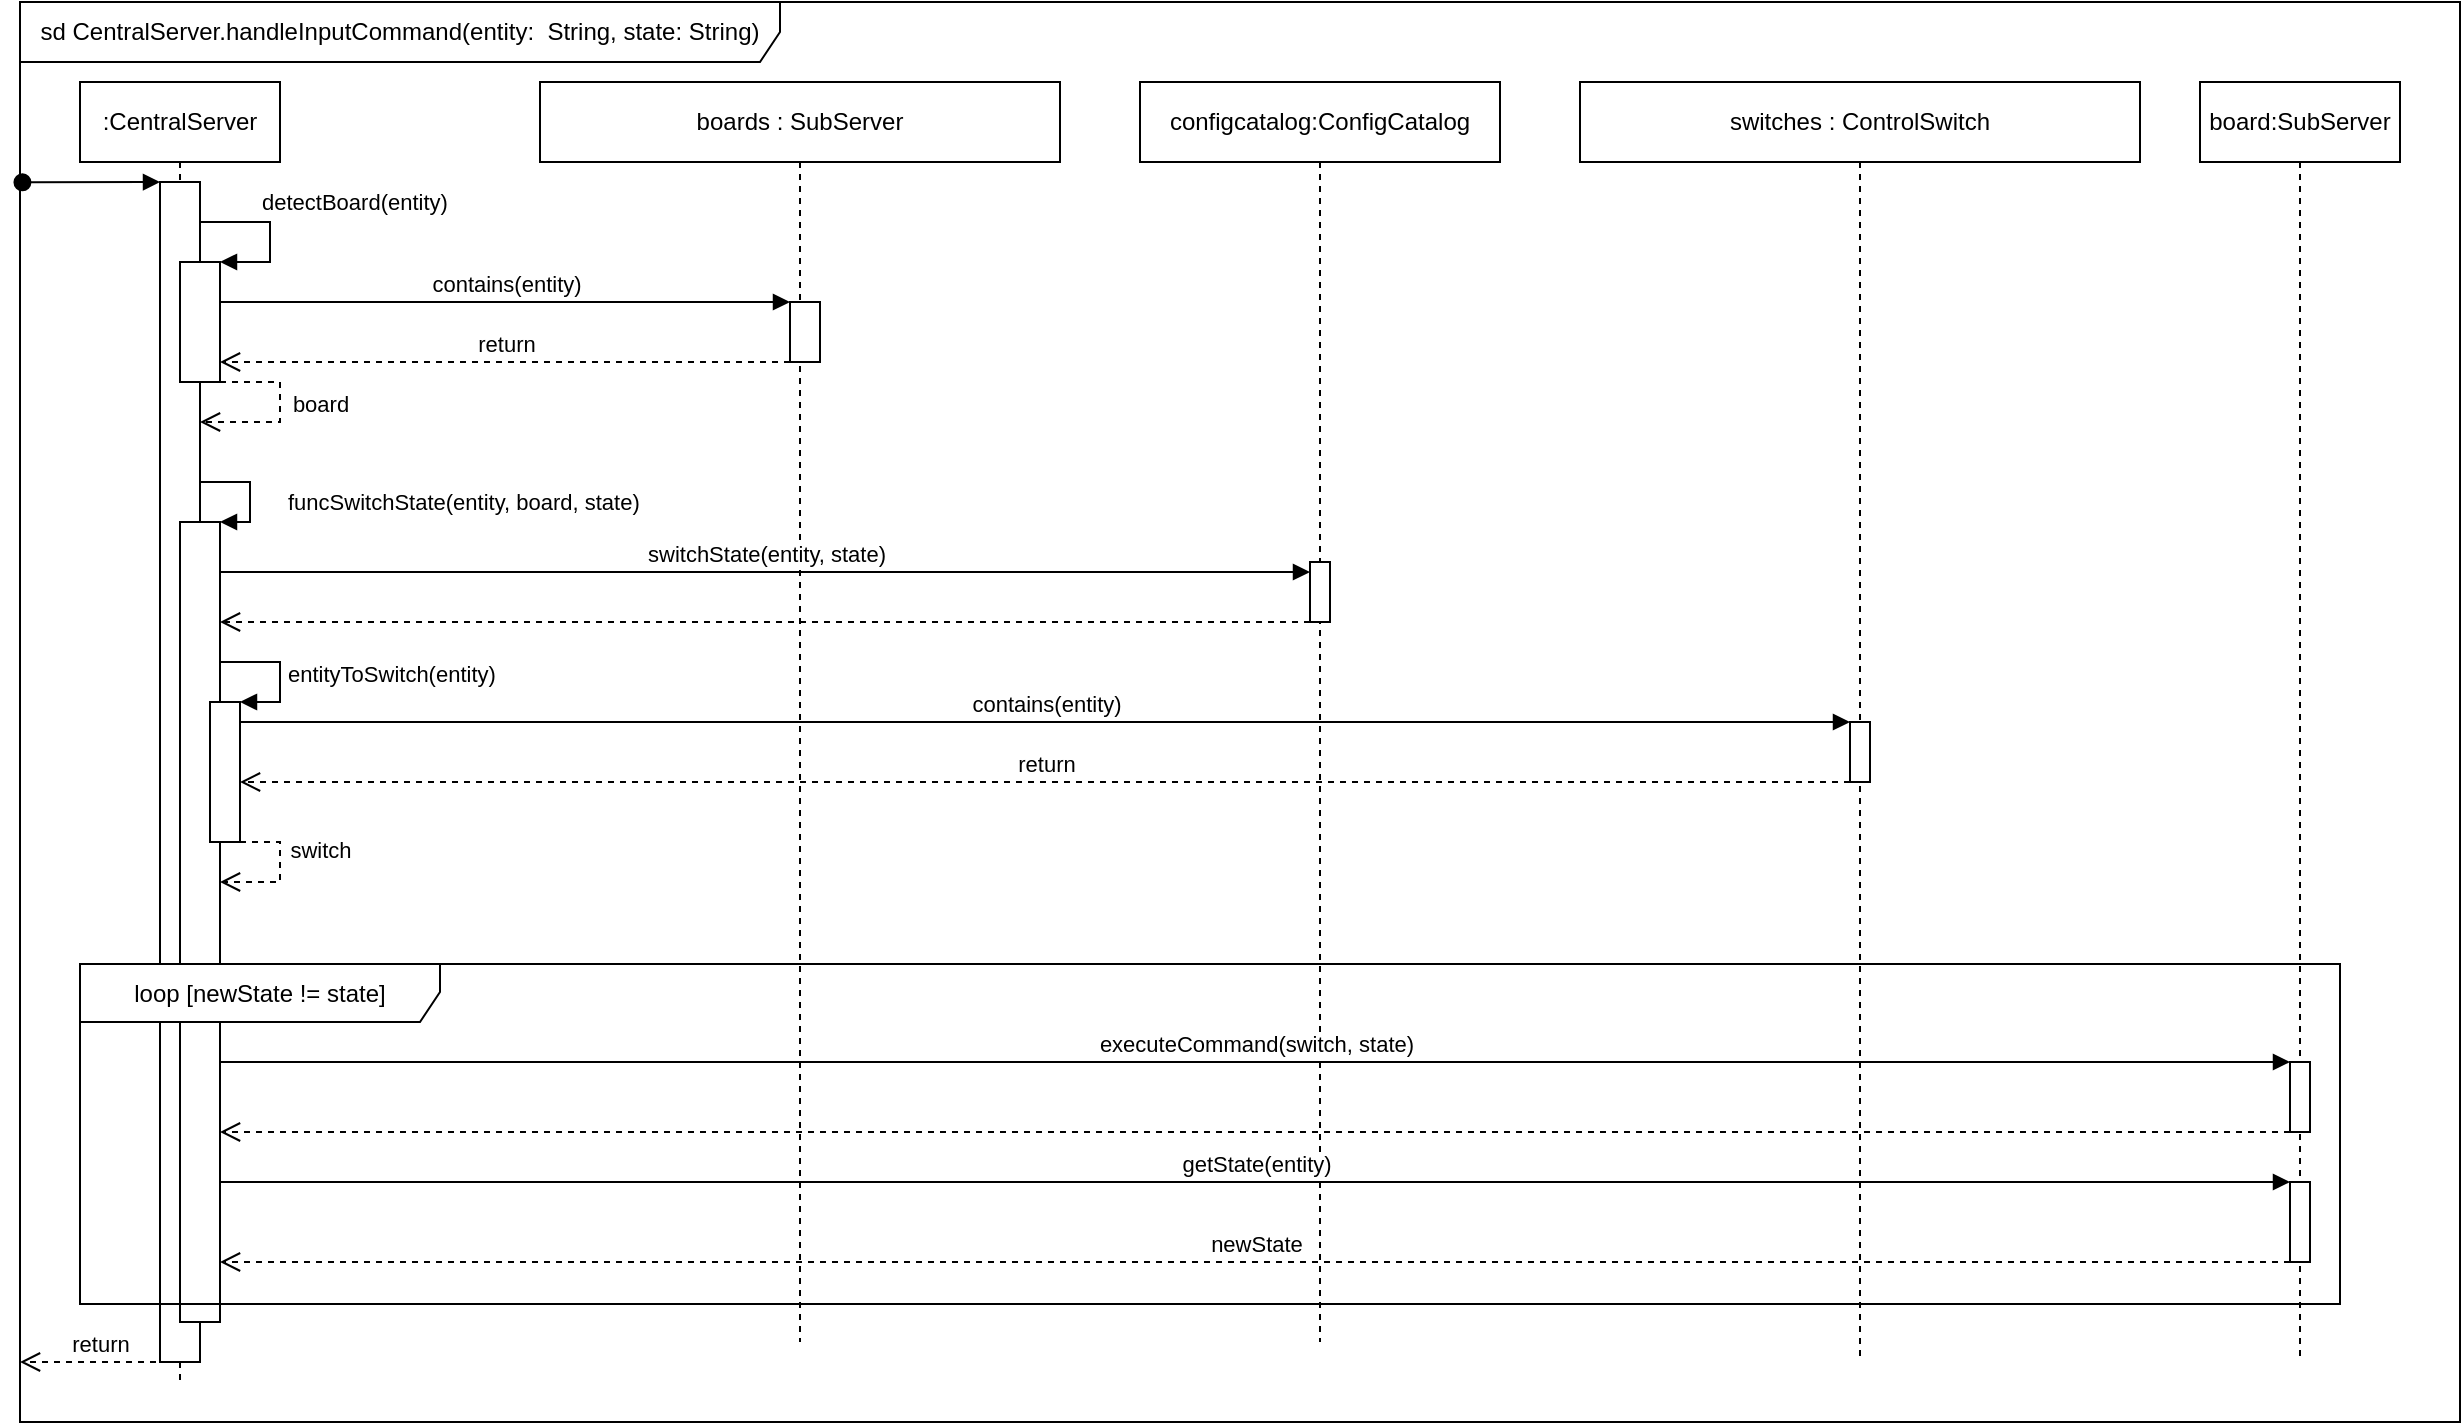 <mxfile version="22.0.6" type="github">
  <diagram name="Страница — 1" id="7XJXOi6I81zIxPAY55vA">
    <mxGraphModel dx="1827" dy="1619" grid="1" gridSize="10" guides="1" tooltips="1" connect="1" arrows="1" fold="1" page="1" pageScale="1" pageWidth="827" pageHeight="1169" math="0" shadow="0">
      <root>
        <mxCell id="0" />
        <mxCell id="1" parent="0" />
        <mxCell id="f9nnDBReMJu9jYWD7Z0J-1" value=":CentralServer" style="shape=umlLifeline;perimeter=lifelinePerimeter;whiteSpace=wrap;html=1;container=1;dropTarget=0;collapsible=0;recursiveResize=0;outlineConnect=0;portConstraint=eastwest;newEdgeStyle={&quot;curved&quot;:0,&quot;rounded&quot;:0};" parent="1" vertex="1">
          <mxGeometry x="-70" y="-1110" width="100" height="650" as="geometry" />
        </mxCell>
        <mxCell id="f9nnDBReMJu9jYWD7Z0J-10" value="" style="html=1;points=[[0,0,0,0,5],[0,1,0,0,-5],[1,0,0,0,5],[1,1,0,0,-5]];perimeter=orthogonalPerimeter;outlineConnect=0;targetShapes=umlLifeline;portConstraint=eastwest;newEdgeStyle={&quot;curved&quot;:0,&quot;rounded&quot;:0};" parent="f9nnDBReMJu9jYWD7Z0J-1" vertex="1">
          <mxGeometry x="40" y="50" width="20" height="590" as="geometry" />
        </mxCell>
        <mxCell id="f9nnDBReMJu9jYWD7Z0J-32" value="" style="html=1;points=[[0,0,0,0,5],[0,1,0,0,-5],[1,0,0,0,5],[1,1,0,0,-5]];perimeter=orthogonalPerimeter;outlineConnect=0;targetShapes=umlLifeline;portConstraint=eastwest;newEdgeStyle={&quot;curved&quot;:0,&quot;rounded&quot;:0};" parent="f9nnDBReMJu9jYWD7Z0J-1" vertex="1">
          <mxGeometry x="50" y="90" width="20" height="60" as="geometry" />
        </mxCell>
        <mxCell id="f9nnDBReMJu9jYWD7Z0J-33" value="detectBoard(entity)" style="html=1;align=left;spacingLeft=2;endArrow=block;rounded=0;edgeStyle=orthogonalEdgeStyle;curved=0;rounded=0;" parent="f9nnDBReMJu9jYWD7Z0J-1" source="f9nnDBReMJu9jYWD7Z0J-10" target="f9nnDBReMJu9jYWD7Z0J-32" edge="1">
          <mxGeometry x="-0.333" y="10" relative="1" as="geometry">
            <mxPoint x="65" y="70" as="sourcePoint" />
            <Array as="points">
              <mxPoint x="95" y="70" />
              <mxPoint x="95" y="90" />
            </Array>
            <mxPoint as="offset" />
          </mxGeometry>
        </mxCell>
        <mxCell id="f9nnDBReMJu9jYWD7Z0J-38" value="board" style="html=1;verticalAlign=bottom;endArrow=open;dashed=1;endSize=8;curved=0;rounded=0;" parent="f9nnDBReMJu9jYWD7Z0J-1" target="f9nnDBReMJu9jYWD7Z0J-10" edge="1">
          <mxGeometry x="0.111" y="-20" relative="1" as="geometry">
            <mxPoint x="70" y="150" as="sourcePoint" />
            <mxPoint x="150" y="190" as="targetPoint" />
            <Array as="points">
              <mxPoint x="80" y="150" />
              <mxPoint x="100" y="150" />
              <mxPoint x="100" y="160" />
              <mxPoint x="100" y="170" />
            </Array>
            <mxPoint x="20" y="20" as="offset" />
          </mxGeometry>
        </mxCell>
        <mxCell id="f9nnDBReMJu9jYWD7Z0J-39" value="" style="html=1;points=[[0,0,0,0,5],[0,1,0,0,-5],[1,0,0,0,5],[1,1,0,0,-5]];perimeter=orthogonalPerimeter;outlineConnect=0;targetShapes=umlLifeline;portConstraint=eastwest;newEdgeStyle={&quot;curved&quot;:0,&quot;rounded&quot;:0};" parent="f9nnDBReMJu9jYWD7Z0J-1" vertex="1">
          <mxGeometry x="50" y="220" width="20" height="400" as="geometry" />
        </mxCell>
        <mxCell id="f9nnDBReMJu9jYWD7Z0J-40" value="funcSwitchState(entity, board, state)" style="html=1;align=left;spacingLeft=2;endArrow=block;rounded=0;edgeStyle=orthogonalEdgeStyle;curved=0;rounded=0;" parent="f9nnDBReMJu9jYWD7Z0J-1" source="f9nnDBReMJu9jYWD7Z0J-10" edge="1">
          <mxGeometry x="0.167" y="15" relative="1" as="geometry">
            <mxPoint x="55" y="200" as="sourcePoint" />
            <Array as="points">
              <mxPoint x="85" y="200" />
              <mxPoint x="85" y="220" />
              <mxPoint x="70" y="220" />
            </Array>
            <mxPoint as="offset" />
            <mxPoint x="70" y="220" as="targetPoint" />
          </mxGeometry>
        </mxCell>
        <mxCell id="f9nnDBReMJu9jYWD7Z0J-21" value="" style="html=1;verticalAlign=bottom;startArrow=oval;startFill=1;endArrow=block;startSize=8;curved=0;rounded=0;exitX=0.001;exitY=0.127;exitDx=0;exitDy=0;exitPerimeter=0;" parent="1" source="f9nnDBReMJu9jYWD7Z0J-26" edge="1">
          <mxGeometry width="60" relative="1" as="geometry">
            <mxPoint x="-100" y="-1050" as="sourcePoint" />
            <mxPoint x="-30" y="-1060" as="targetPoint" />
          </mxGeometry>
        </mxCell>
        <mxCell id="f9nnDBReMJu9jYWD7Z0J-26" value="sd CentralServer.handleInputCommand(entity:&amp;nbsp; String, state: String)" style="shape=umlFrame;whiteSpace=wrap;html=1;pointerEvents=0;width=380;height=30;" parent="1" vertex="1">
          <mxGeometry x="-100" y="-1150" width="1220" height="710" as="geometry" />
        </mxCell>
        <mxCell id="f9nnDBReMJu9jYWD7Z0J-28" value="boards : SubServer" style="shape=umlLifeline;perimeter=lifelinePerimeter;whiteSpace=wrap;html=1;container=1;dropTarget=0;collapsible=0;recursiveResize=0;outlineConnect=0;portConstraint=eastwest;newEdgeStyle={&quot;curved&quot;:0,&quot;rounded&quot;:0};" parent="1" vertex="1">
          <mxGeometry x="160" y="-1110" width="260" height="630" as="geometry" />
        </mxCell>
        <mxCell id="f9nnDBReMJu9jYWD7Z0J-34" value="" style="html=1;points=[[0,0,0,0,5],[0,1,0,0,-5],[1,0,0,0,5],[1,1,0,0,-5]];perimeter=orthogonalPerimeter;outlineConnect=0;targetShapes=umlLifeline;portConstraint=eastwest;newEdgeStyle={&quot;curved&quot;:0,&quot;rounded&quot;:0};" parent="f9nnDBReMJu9jYWD7Z0J-28" vertex="1">
          <mxGeometry x="125" y="110" width="15" height="30" as="geometry" />
        </mxCell>
        <mxCell id="f9nnDBReMJu9jYWD7Z0J-36" value="return" style="html=1;verticalAlign=bottom;endArrow=open;dashed=1;endSize=8;curved=0;rounded=0;" parent="1" edge="1">
          <mxGeometry relative="1" as="geometry">
            <mxPoint y="-970" as="targetPoint" />
            <mxPoint x="285" y="-970" as="sourcePoint" />
          </mxGeometry>
        </mxCell>
        <mxCell id="f9nnDBReMJu9jYWD7Z0J-35" value="contains(entity)" style="html=1;verticalAlign=bottom;endArrow=block;curved=0;rounded=0;" parent="1" edge="1">
          <mxGeometry relative="1" as="geometry">
            <mxPoint y="-1000" as="sourcePoint" />
            <mxPoint x="285" y="-1000" as="targetPoint" />
          </mxGeometry>
        </mxCell>
        <mxCell id="f9nnDBReMJu9jYWD7Z0J-41" value="configcatalog:ConfigCatalog" style="shape=umlLifeline;perimeter=lifelinePerimeter;whiteSpace=wrap;html=1;container=1;dropTarget=0;collapsible=0;recursiveResize=0;outlineConnect=0;portConstraint=eastwest;newEdgeStyle={&quot;curved&quot;:0,&quot;rounded&quot;:0};" parent="1" vertex="1">
          <mxGeometry x="460" y="-1110" width="180" height="630" as="geometry" />
        </mxCell>
        <mxCell id="f9nnDBReMJu9jYWD7Z0J-49" value="" style="html=1;points=[[0,0,0,0,5],[0,1,0,0,-5],[1,0,0,0,5],[1,1,0,0,-5]];perimeter=orthogonalPerimeter;outlineConnect=0;targetShapes=umlLifeline;portConstraint=eastwest;newEdgeStyle={&quot;curved&quot;:0,&quot;rounded&quot;:0};" parent="f9nnDBReMJu9jYWD7Z0J-41" vertex="1">
          <mxGeometry x="85" y="240" width="10" height="30" as="geometry" />
        </mxCell>
        <mxCell id="f9nnDBReMJu9jYWD7Z0J-50" value="switchState(entity, state)" style="html=1;verticalAlign=bottom;endArrow=block;curved=0;rounded=0;entryX=0;entryY=0;entryDx=0;entryDy=5;" parent="1" source="f9nnDBReMJu9jYWD7Z0J-39" target="f9nnDBReMJu9jYWD7Z0J-49" edge="1">
          <mxGeometry relative="1" as="geometry">
            <mxPoint x="475" y="-865" as="sourcePoint" />
          </mxGeometry>
        </mxCell>
        <mxCell id="f9nnDBReMJu9jYWD7Z0J-51" value="" style="html=1;verticalAlign=bottom;endArrow=open;dashed=1;endSize=8;curved=0;rounded=0;" parent="1" edge="1">
          <mxGeometry x="0.002" relative="1" as="geometry">
            <mxPoint y="-840" as="targetPoint" />
            <mxPoint as="offset" />
            <mxPoint x="545" y="-840" as="sourcePoint" />
          </mxGeometry>
        </mxCell>
        <mxCell id="f9nnDBReMJu9jYWD7Z0J-52" value="switches : ControlSwitch" style="shape=umlLifeline;perimeter=lifelinePerimeter;whiteSpace=wrap;html=1;container=1;dropTarget=0;collapsible=0;recursiveResize=0;outlineConnect=0;portConstraint=eastwest;newEdgeStyle={&quot;curved&quot;:0,&quot;rounded&quot;:0};" parent="1" vertex="1">
          <mxGeometry x="680" y="-1110" width="280" height="640" as="geometry" />
        </mxCell>
        <mxCell id="f9nnDBReMJu9jYWD7Z0J-54" value="" style="html=1;points=[[0,0,0,0,5],[0,1,0,0,-5],[1,0,0,0,5],[1,1,0,0,-5]];perimeter=orthogonalPerimeter;outlineConnect=0;targetShapes=umlLifeline;portConstraint=eastwest;newEdgeStyle={&quot;curved&quot;:0,&quot;rounded&quot;:0};" parent="f9nnDBReMJu9jYWD7Z0J-52" vertex="1">
          <mxGeometry x="135" y="320" width="10" height="30" as="geometry" />
        </mxCell>
        <mxCell id="f9nnDBReMJu9jYWD7Z0J-55" value="contains(entity)" style="html=1;verticalAlign=bottom;endArrow=block;curved=0;rounded=0;entryX=0;entryY=0;entryDx=0;entryDy=0;entryPerimeter=0;" parent="1" source="f9nnDBReMJu9jYWD7Z0J-57" target="f9nnDBReMJu9jYWD7Z0J-54" edge="1">
          <mxGeometry relative="1" as="geometry">
            <mxPoint x="660" y="-815" as="sourcePoint" />
            <mxPoint x="810" y="-790" as="targetPoint" />
            <Array as="points">
              <mxPoint x="410" y="-790" />
            </Array>
          </mxGeometry>
        </mxCell>
        <mxCell id="f9nnDBReMJu9jYWD7Z0J-56" value="return" style="html=1;verticalAlign=bottom;endArrow=open;dashed=1;endSize=8;curved=0;rounded=0;" parent="1" edge="1">
          <mxGeometry relative="1" as="geometry">
            <mxPoint x="10.0" y="-760.0" as="targetPoint" />
            <mxPoint x="815" y="-760.0" as="sourcePoint" />
          </mxGeometry>
        </mxCell>
        <mxCell id="f9nnDBReMJu9jYWD7Z0J-57" value="" style="html=1;points=[[0,0,0,0,5],[0,1,0,0,-5],[1,0,0,0,5],[1,1,0,0,-5]];perimeter=orthogonalPerimeter;outlineConnect=0;targetShapes=umlLifeline;portConstraint=eastwest;newEdgeStyle={&quot;curved&quot;:0,&quot;rounded&quot;:0};" parent="1" vertex="1">
          <mxGeometry x="-5" y="-800" width="15" height="70" as="geometry" />
        </mxCell>
        <mxCell id="f9nnDBReMJu9jYWD7Z0J-58" value="entityToSwitch(entity)" style="html=1;align=left;spacingLeft=2;endArrow=block;rounded=0;edgeStyle=orthogonalEdgeStyle;curved=0;rounded=0;" parent="1" source="f9nnDBReMJu9jYWD7Z0J-39" target="f9nnDBReMJu9jYWD7Z0J-57" edge="1">
          <mxGeometry x="0.02" relative="1" as="geometry">
            <mxPoint y="-820" as="sourcePoint" />
            <Array as="points">
              <mxPoint x="30" y="-820" />
              <mxPoint x="30" y="-800" />
            </Array>
            <mxPoint as="offset" />
          </mxGeometry>
        </mxCell>
        <mxCell id="f9nnDBReMJu9jYWD7Z0J-59" value="switch" style="html=1;verticalAlign=bottom;endArrow=open;dashed=1;endSize=8;curved=0;rounded=0;" parent="1" source="f9nnDBReMJu9jYWD7Z0J-57" target="f9nnDBReMJu9jYWD7Z0J-39" edge="1">
          <mxGeometry x="-0.067" y="20" relative="1" as="geometry">
            <mxPoint x="110" y="-640" as="sourcePoint" />
            <mxPoint x="30" y="-640" as="targetPoint" />
            <Array as="points">
              <mxPoint x="20" y="-730" />
              <mxPoint x="30" y="-730" />
              <mxPoint x="30" y="-710" />
              <mxPoint x="20" y="-710" />
            </Array>
            <mxPoint as="offset" />
          </mxGeometry>
        </mxCell>
        <mxCell id="f9nnDBReMJu9jYWD7Z0J-61" value="board:SubServer" style="shape=umlLifeline;perimeter=lifelinePerimeter;whiteSpace=wrap;html=1;container=1;dropTarget=0;collapsible=0;recursiveResize=0;outlineConnect=0;portConstraint=eastwest;newEdgeStyle={&quot;curved&quot;:0,&quot;rounded&quot;:0};" parent="1" vertex="1">
          <mxGeometry x="990" y="-1110" width="100" height="640" as="geometry" />
        </mxCell>
        <mxCell id="f9nnDBReMJu9jYWD7Z0J-62" value="" style="html=1;points=[[0,0,0,0,5],[0,1,0,0,-5],[1,0,0,0,5],[1,1,0,0,-5]];perimeter=orthogonalPerimeter;outlineConnect=0;targetShapes=umlLifeline;portConstraint=eastwest;newEdgeStyle={&quot;curved&quot;:0,&quot;rounded&quot;:0};" parent="f9nnDBReMJu9jYWD7Z0J-61" vertex="1">
          <mxGeometry x="45" y="490" width="10" height="35" as="geometry" />
        </mxCell>
        <mxCell id="acOilax8gp7GSW2qaxMo-3" value="" style="html=1;points=[[0,0,0,0,5],[0,1,0,0,-5],[1,0,0,0,5],[1,1,0,0,-5]];perimeter=orthogonalPerimeter;outlineConnect=0;targetShapes=umlLifeline;portConstraint=eastwest;newEdgeStyle={&quot;curved&quot;:0,&quot;rounded&quot;:0};" parent="f9nnDBReMJu9jYWD7Z0J-61" vertex="1">
          <mxGeometry x="45" y="550" width="10" height="40" as="geometry" />
        </mxCell>
        <mxCell id="f9nnDBReMJu9jYWD7Z0J-64" value="" style="html=1;verticalAlign=bottom;endArrow=open;dashed=1;endSize=8;curved=0;rounded=0;" parent="1" edge="1">
          <mxGeometry relative="1" as="geometry">
            <mxPoint y="-585" as="targetPoint" />
            <mxPoint x="1035" y="-585" as="sourcePoint" />
          </mxGeometry>
        </mxCell>
        <mxCell id="f9nnDBReMJu9jYWD7Z0J-63" value="executeCommand(switch, state)" style="html=1;verticalAlign=bottom;endArrow=block;curved=0;rounded=0;" parent="1" target="f9nnDBReMJu9jYWD7Z0J-62" edge="1">
          <mxGeometry relative="1" as="geometry">
            <mxPoint y="-620" as="sourcePoint" />
            <mxPoint x="1030" y="-620" as="targetPoint" />
          </mxGeometry>
        </mxCell>
        <mxCell id="acOilax8gp7GSW2qaxMo-2" value="loop [newState != state]" style="shape=umlFrame;whiteSpace=wrap;html=1;pointerEvents=0;width=180;height=29;" parent="1" vertex="1">
          <mxGeometry x="-70" y="-669" width="1130" height="170" as="geometry" />
        </mxCell>
        <mxCell id="acOilax8gp7GSW2qaxMo-4" value="getState(entity)" style="html=1;verticalAlign=bottom;endArrow=block;curved=0;rounded=0;" parent="1" source="f9nnDBReMJu9jYWD7Z0J-39" target="acOilax8gp7GSW2qaxMo-3" edge="1">
          <mxGeometry relative="1" as="geometry">
            <mxPoint x="965" y="-564" as="sourcePoint" />
          </mxGeometry>
        </mxCell>
        <mxCell id="acOilax8gp7GSW2qaxMo-5" value="newState" style="html=1;verticalAlign=bottom;endArrow=open;dashed=1;endSize=8;curved=0;rounded=0;" parent="1" edge="1">
          <mxGeometry relative="1" as="geometry">
            <mxPoint y="-520" as="targetPoint" />
            <mxPoint x="1035" y="-520" as="sourcePoint" />
          </mxGeometry>
        </mxCell>
        <mxCell id="GguV1tNbUpg9uzh0PaWv-1" value="return" style="html=1;verticalAlign=bottom;endArrow=open;dashed=1;endSize=8;curved=0;rounded=0;" edge="1" parent="1">
          <mxGeometry relative="1" as="geometry">
            <mxPoint x="-20" y="-470" as="sourcePoint" />
            <mxPoint x="-100" y="-470" as="targetPoint" />
          </mxGeometry>
        </mxCell>
      </root>
    </mxGraphModel>
  </diagram>
</mxfile>
